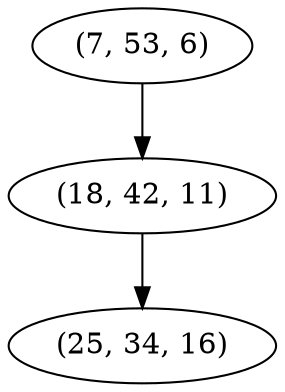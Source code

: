 digraph tree {
    "(7, 53, 6)";
    "(18, 42, 11)";
    "(25, 34, 16)";
    "(7, 53, 6)" -> "(18, 42, 11)";
    "(18, 42, 11)" -> "(25, 34, 16)";
}
